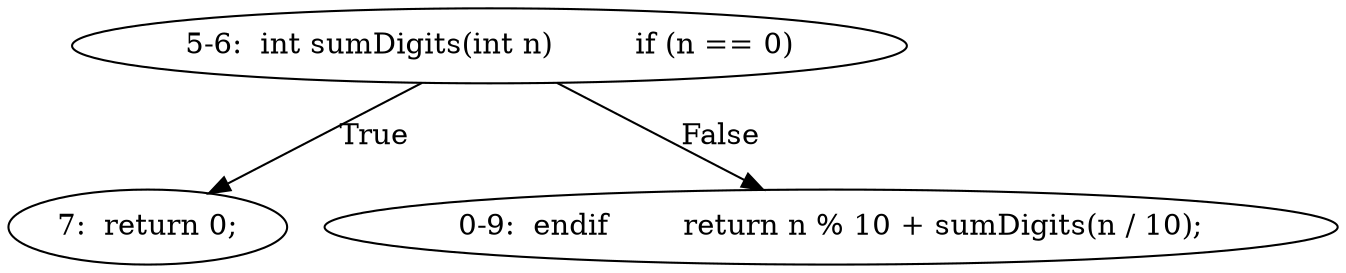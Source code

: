 digraph result_test { 
// graph-vertices
  a1  [label="5-6:  int sumDigits(int n)	if (n == 0)"]; 
  2  [label="7:  return 0;"]; 
  a2  [label="0-9:  endif	return n % 10 + sumDigits(n / 10);"]; 
// graph-edges
  a1 -> 2  [label="True"]; 
  a1 -> a2  [label="False"]; 
}